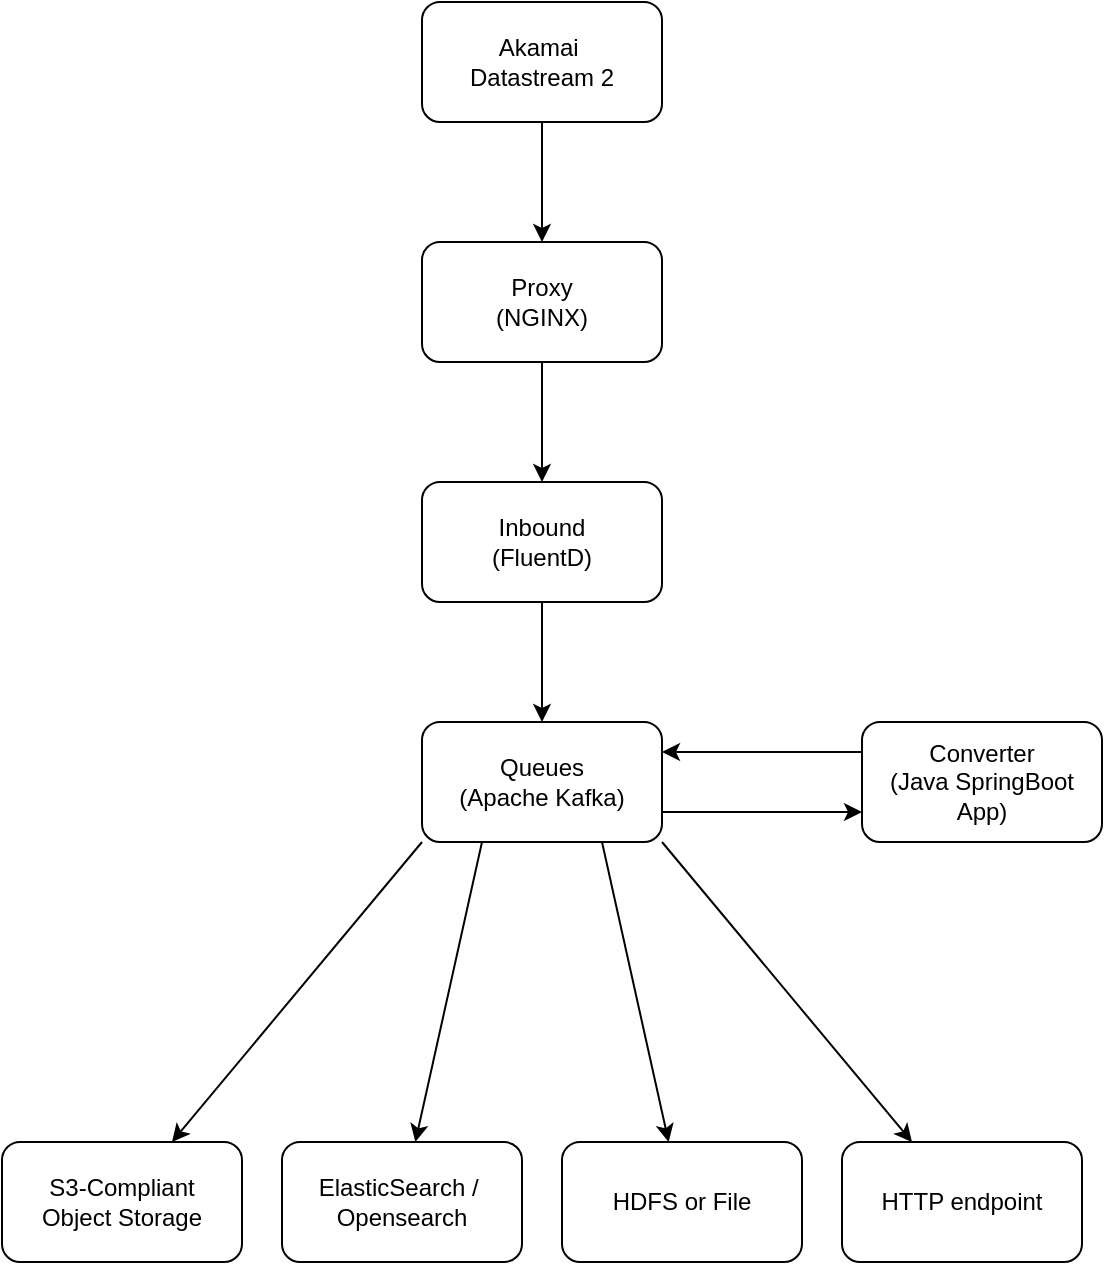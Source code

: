 <mxfile version="22.1.22" type="embed">
  <diagram name="Page-1" id="92RJ4OFCEY1Zh97tm0ry">
    <mxGraphModel dx="1100" dy="571" grid="1" gridSize="10" guides="1" tooltips="1" connect="1" arrows="1" fold="1" page="1" pageScale="1" pageWidth="1169" pageHeight="827" math="0" shadow="0">
      <root>
        <mxCell id="0" />
        <mxCell id="1" parent="0" />
        <mxCell id="14" style="edgeStyle=orthogonalEdgeStyle;rounded=0;orthogonalLoop=1;jettySize=auto;html=1;exitX=0.5;exitY=1;exitDx=0;exitDy=0;" edge="1" parent="1" source="Ff-utBMH50buQREXnOfn-1" target="Ff-utBMH50buQREXnOfn-2">
          <mxGeometry relative="1" as="geometry" />
        </mxCell>
        <mxCell id="Ff-utBMH50buQREXnOfn-1" value="Akamai&amp;nbsp;&lt;div&gt;Datastream 2&lt;/div&gt;" style="rounded=1;whiteSpace=wrap;html=1;" parent="1" vertex="1">
          <mxGeometry x="490" y="40" width="120" height="60" as="geometry" />
        </mxCell>
        <mxCell id="13" style="edgeStyle=orthogonalEdgeStyle;rounded=0;orthogonalLoop=1;jettySize=auto;html=1;exitX=0.5;exitY=1;exitDx=0;exitDy=0;" edge="1" parent="1" source="Ff-utBMH50buQREXnOfn-2" target="Ff-utBMH50buQREXnOfn-3">
          <mxGeometry relative="1" as="geometry" />
        </mxCell>
        <mxCell id="Ff-utBMH50buQREXnOfn-2" value="Proxy&lt;div&gt;(NGINX)&lt;/div&gt;" style="rounded=1;whiteSpace=wrap;html=1;" parent="1" vertex="1">
          <mxGeometry x="490" y="160" width="120" height="60" as="geometry" />
        </mxCell>
        <mxCell id="9" style="edgeStyle=orthogonalEdgeStyle;rounded=0;orthogonalLoop=1;jettySize=auto;html=1;exitX=0.5;exitY=1;exitDx=0;exitDy=0;entryX=0.5;entryY=0;entryDx=0;entryDy=0;" edge="1" parent="1" source="Ff-utBMH50buQREXnOfn-3" target="Ff-utBMH50buQREXnOfn-4">
          <mxGeometry relative="1" as="geometry" />
        </mxCell>
        <mxCell id="Ff-utBMH50buQREXnOfn-3" value="Inbound&lt;div&gt;(FluentD)&lt;/div&gt;" style="rounded=1;whiteSpace=wrap;html=1;" parent="1" vertex="1">
          <mxGeometry x="490" y="280" width="120" height="60" as="geometry" />
        </mxCell>
        <mxCell id="5" style="rounded=0;orthogonalLoop=1;jettySize=auto;html=1;exitX=0.25;exitY=1;exitDx=0;exitDy=0;" edge="1" parent="1" source="Ff-utBMH50buQREXnOfn-4" target="Ff-utBMH50buQREXnOfn-7">
          <mxGeometry relative="1" as="geometry" />
        </mxCell>
        <mxCell id="6" style="rounded=0;orthogonalLoop=1;jettySize=auto;html=1;exitX=0.75;exitY=1;exitDx=0;exitDy=0;" edge="1" parent="1" source="Ff-utBMH50buQREXnOfn-4" target="Ff-utBMH50buQREXnOfn-8">
          <mxGeometry relative="1" as="geometry" />
        </mxCell>
        <mxCell id="7" style="rounded=0;orthogonalLoop=1;jettySize=auto;html=1;exitX=0;exitY=1;exitDx=0;exitDy=0;" edge="1" parent="1" source="Ff-utBMH50buQREXnOfn-4" target="Ff-utBMH50buQREXnOfn-6">
          <mxGeometry relative="1" as="geometry" />
        </mxCell>
        <mxCell id="8" style="rounded=0;orthogonalLoop=1;jettySize=auto;html=1;exitX=1;exitY=1;exitDx=0;exitDy=0;" edge="1" parent="1" source="Ff-utBMH50buQREXnOfn-4" target="2">
          <mxGeometry relative="1" as="geometry" />
        </mxCell>
        <mxCell id="12" style="edgeStyle=orthogonalEdgeStyle;rounded=0;orthogonalLoop=1;jettySize=auto;html=1;exitX=1;exitY=0.75;exitDx=0;exitDy=0;entryX=0;entryY=0.75;entryDx=0;entryDy=0;" edge="1" parent="1" source="Ff-utBMH50buQREXnOfn-4" target="Ff-utBMH50buQREXnOfn-5">
          <mxGeometry relative="1" as="geometry" />
        </mxCell>
        <mxCell id="Ff-utBMH50buQREXnOfn-4" value="Queues&lt;div&gt;(Apache Kafka)&lt;/div&gt;" style="rounded=1;whiteSpace=wrap;html=1;" parent="1" vertex="1">
          <mxGeometry x="490" y="400" width="120" height="60" as="geometry" />
        </mxCell>
        <mxCell id="11" style="edgeStyle=orthogonalEdgeStyle;rounded=0;orthogonalLoop=1;jettySize=auto;html=1;exitX=0;exitY=0.25;exitDx=0;exitDy=0;entryX=1;entryY=0.25;entryDx=0;entryDy=0;" edge="1" parent="1" source="Ff-utBMH50buQREXnOfn-5" target="Ff-utBMH50buQREXnOfn-4">
          <mxGeometry relative="1" as="geometry" />
        </mxCell>
        <mxCell id="Ff-utBMH50buQREXnOfn-5" value="Converter&lt;div&gt;(Java SpringBoot App)&lt;/div&gt;" style="rounded=1;whiteSpace=wrap;html=1;" parent="1" vertex="1">
          <mxGeometry x="710" y="400" width="120" height="60" as="geometry" />
        </mxCell>
        <mxCell id="Ff-utBMH50buQREXnOfn-6" value="S3-Compliant&lt;div&gt;Object Storage&lt;/div&gt;" style="rounded=1;whiteSpace=wrap;html=1;" parent="1" vertex="1">
          <mxGeometry x="280" y="610" width="120" height="60" as="geometry" />
        </mxCell>
        <mxCell id="Ff-utBMH50buQREXnOfn-7" value="&lt;div&gt;ElasticSearch /&amp;nbsp;&lt;/div&gt;Opensearch" style="rounded=1;whiteSpace=wrap;html=1;" parent="1" vertex="1">
          <mxGeometry x="420" y="610" width="120" height="60" as="geometry" />
        </mxCell>
        <mxCell id="Ff-utBMH50buQREXnOfn-8" value="HDFS or File&lt;div&gt;&lt;/div&gt;" style="rounded=1;whiteSpace=wrap;html=1;" parent="1" vertex="1">
          <mxGeometry x="560" y="610" width="120" height="60" as="geometry" />
        </mxCell>
        <mxCell id="2" value="HTTP endpoint&lt;div&gt;&lt;/div&gt;" style="rounded=1;whiteSpace=wrap;html=1;" vertex="1" parent="1">
          <mxGeometry x="700" y="610" width="120" height="60" as="geometry" />
        </mxCell>
      </root>
    </mxGraphModel>
  </diagram>
</mxfile>
